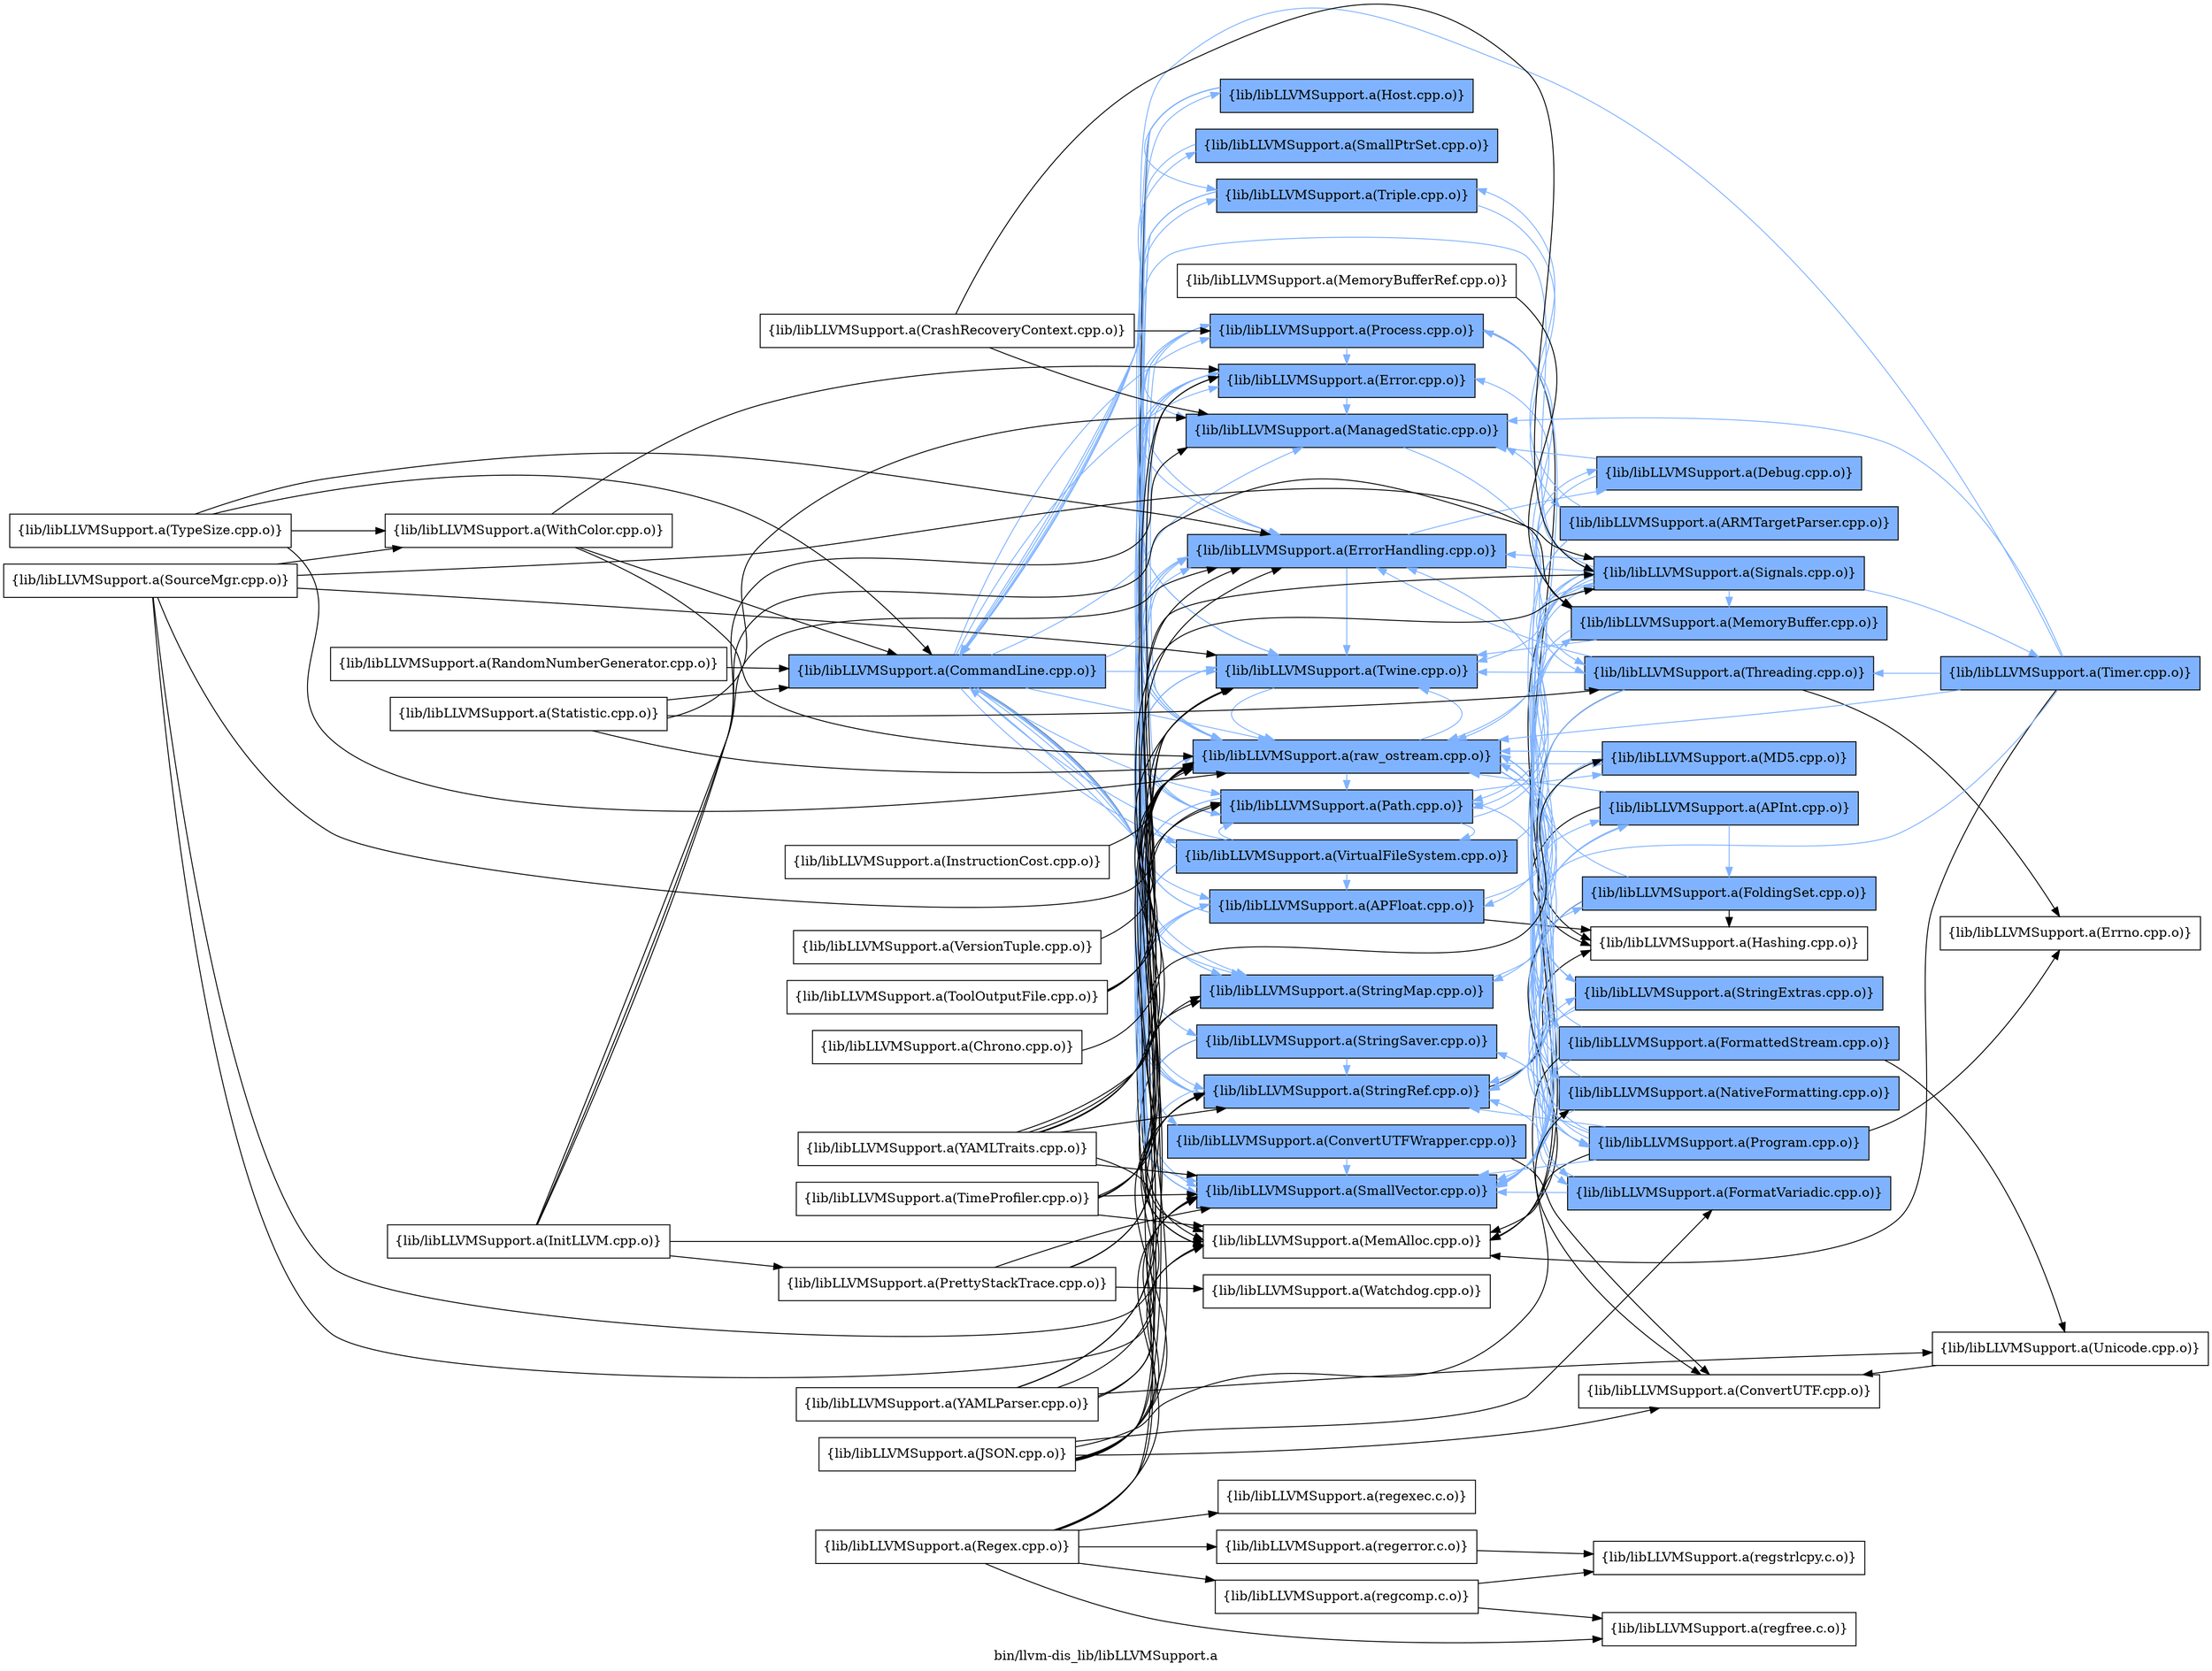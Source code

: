 digraph "bin/llvm-dis_lib/libLLVMSupport.a" {
	label="bin/llvm-dis_lib/libLLVMSupport.a";
	rankdir=LR;
	{ rank=same; Node0x55e042e008b8;  }
	{ rank=same; Node0x55e042dff4b8; Node0x55e042e018f8; Node0x55e042dfdc08; Node0x55e042dfe388; Node0x55e042dfe108; Node0x55e042e01808; Node0x55e042dfdf28; Node0x55e042dfd7a8; Node0x55e042dffff8; Node0x55e042e005e8; Node0x55e042e00d68; Node0x55e042dfed38; Node0x55e042dfe888; Node0x55e042e02438; Node0x55e042dfff58; Node0x55e042dffd28; Node0x55e042dff738; Node0x55e042dfd618;  }
	{ rank=same; Node0x55e042dffc38; Node0x55e042dffeb8; Node0x55e042e01f88; Node0x55e042dfd758; Node0x55e042dfd848; Node0x55e042dfe568; Node0x55e042dfeb58; Node0x55e042dfe018; Node0x55e042e02488; Node0x55e042dff238; Node0x55e042dffa58; Node0x55e042e00138; Node0x55e042e010d8; Node0x55e042e01ad8; Node0x55e042e01fd8;  }
	{ rank=same; Node0x55e042e008b8;  }
	{ rank=same; Node0x55e042dff4b8; Node0x55e042e018f8; Node0x55e042dfdc08; Node0x55e042dfe388; Node0x55e042dfe108; Node0x55e042e01808; Node0x55e042dfdf28; Node0x55e042dfd7a8; Node0x55e042dffff8; Node0x55e042e005e8; Node0x55e042e00d68; Node0x55e042dfed38; Node0x55e042dfe888; Node0x55e042e02438; Node0x55e042dfff58; Node0x55e042dffd28; Node0x55e042dff738; Node0x55e042dfd618;  }
	{ rank=same; Node0x55e042dffc38; Node0x55e042dffeb8; Node0x55e042e01f88; Node0x55e042dfd758; Node0x55e042dfd848; Node0x55e042dfe568; Node0x55e042dfeb58; Node0x55e042dfe018; Node0x55e042e02488; Node0x55e042dff238; Node0x55e042dffa58; Node0x55e042e00138; Node0x55e042e010d8; Node0x55e042e01ad8; Node0x55e042e01fd8;  }

	Node0x55e042e008b8 [shape=record,shape=box,group=1,style=filled,fillcolor="0.600000 0.5 1",label="{lib/libLLVMSupport.a(CommandLine.cpp.o)}"];
	Node0x55e042e008b8 -> Node0x55e042dff4b8[color="0.600000 0.5 1"];
	Node0x55e042e008b8 -> Node0x55e042e018f8[color="0.600000 0.5 1"];
	Node0x55e042e008b8 -> Node0x55e042dfdc08[color="0.600000 0.5 1"];
	Node0x55e042e008b8 -> Node0x55e042dfe388[color="0.600000 0.5 1"];
	Node0x55e042e008b8 -> Node0x55e042dfe108[color="0.600000 0.5 1"];
	Node0x55e042e008b8 -> Node0x55e042e01808;
	Node0x55e042e008b8 -> Node0x55e042dfdf28[color="0.600000 0.5 1"];
	Node0x55e042e008b8 -> Node0x55e042dfd7a8[color="0.600000 0.5 1"];
	Node0x55e042e008b8 -> Node0x55e042dffff8[color="0.600000 0.5 1"];
	Node0x55e042e008b8 -> Node0x55e042e005e8[color="0.600000 0.5 1"];
	Node0x55e042e008b8 -> Node0x55e042e00d68[color="0.600000 0.5 1"];
	Node0x55e042e008b8 -> Node0x55e042dfed38[color="0.600000 0.5 1"];
	Node0x55e042e008b8 -> Node0x55e042dfe888[color="0.600000 0.5 1"];
	Node0x55e042e008b8 -> Node0x55e042e02438[color="0.600000 0.5 1"];
	Node0x55e042e008b8 -> Node0x55e042dfff58[color="0.600000 0.5 1"];
	Node0x55e042e008b8 -> Node0x55e042dffd28[color="0.600000 0.5 1"];
	Node0x55e042e008b8 -> Node0x55e042dff738[color="0.600000 0.5 1"];
	Node0x55e042e008b8 -> Node0x55e042dfd618[color="0.600000 0.5 1"];
	Node0x55e042dfdc08 [shape=record,shape=box,group=1,style=filled,fillcolor="0.600000 0.5 1",label="{lib/libLLVMSupport.a(Error.cpp.o)}"];
	Node0x55e042dfdc08 -> Node0x55e042dfe388[color="0.600000 0.5 1"];
	Node0x55e042dfdc08 -> Node0x55e042dfe108[color="0.600000 0.5 1"];
	Node0x55e042dfdc08 -> Node0x55e042dfd7a8[color="0.600000 0.5 1"];
	Node0x55e042dfdc08 -> Node0x55e042dfe888[color="0.600000 0.5 1"];
	Node0x55e042dfdc08 -> Node0x55e042dfff58[color="0.600000 0.5 1"];
	Node0x55e042dff238 [shape=record,shape=box,group=1,style=filled,fillcolor="0.600000 0.5 1",label="{lib/libLLVMSupport.a(FormattedStream.cpp.o)}"];
	Node0x55e042dff238 -> Node0x55e042e01f88;
	Node0x55e042dff238 -> Node0x55e042dfd758[color="0.600000 0.5 1"];
	Node0x55e042dff238 -> Node0x55e042dfd7a8[color="0.600000 0.5 1"];
	Node0x55e042dff238 -> Node0x55e042e01d58;
	Node0x55e042dff238 -> Node0x55e042dfff58[color="0.600000 0.5 1"];
	Node0x55e042e00a98 [shape=record,shape=box,group=0,label="{lib/libLLVMSupport.a(InitLLVM.cpp.o)}"];
	Node0x55e042e00a98 -> Node0x55e042dfe388;
	Node0x55e042e00a98 -> Node0x55e042dfe108;
	Node0x55e042e00a98 -> Node0x55e042e01808;
	Node0x55e042e00a98 -> Node0x55e042e009a8;
	Node0x55e042e00a98 -> Node0x55e042dfd848;
	Node0x55e042e01808 [shape=record,shape=box,group=0,label="{lib/libLLVMSupport.a(MemAlloc.cpp.o)}"];
	Node0x55e042e02488 [shape=record,shape=box,group=1,style=filled,fillcolor="0.600000 0.5 1",label="{lib/libLLVMSupport.a(MemoryBuffer.cpp.o)}"];
	Node0x55e042e02488 -> Node0x55e042dff4b8[color="0.600000 0.5 1"];
	Node0x55e042e02488 -> Node0x55e042dfdc08[color="0.600000 0.5 1"];
	Node0x55e042e02488 -> Node0x55e042dfd7a8[color="0.600000 0.5 1"];
	Node0x55e042e02488 -> Node0x55e042dfe888[color="0.600000 0.5 1"];
	Node0x55e042e02488 -> Node0x55e042dff738[color="0.600000 0.5 1"];
	Node0x55e042e02488 -> Node0x55e042dfd618[color="0.600000 0.5 1"];
	Node0x55e042e02488 -> Node0x55e042e01ad8[color="0.600000 0.5 1"];
	Node0x55e042e01c18 [shape=record,shape=box,group=0,label="{lib/libLLVMSupport.a(MemoryBufferRef.cpp.o)}"];
	Node0x55e042e01c18 -> Node0x55e042e02488;
	Node0x55e042dfe0b8 [shape=record,shape=box,group=0,label="{lib/libLLVMSupport.a(ToolOutputFile.cpp.o)}"];
	Node0x55e042dfe0b8 -> Node0x55e042dfff58;
	Node0x55e042dfe0b8 -> Node0x55e042dff738;
	Node0x55e042dfe0b8 -> Node0x55e042dfd848;
	Node0x55e042e01718 [shape=record,shape=box,group=0,label="{lib/libLLVMSupport.a(WithColor.cpp.o)}"];
	Node0x55e042e01718 -> Node0x55e042e008b8;
	Node0x55e042e01718 -> Node0x55e042dfdc08;
	Node0x55e042e01718 -> Node0x55e042dfff58;
	Node0x55e042dfff58 [shape=record,shape=box,group=1,style=filled,fillcolor="0.600000 0.5 1",label="{lib/libLLVMSupport.a(raw_ostream.cpp.o)}"];
	Node0x55e042dfff58 -> Node0x55e042dfdc08[color="0.600000 0.5 1"];
	Node0x55e042dfff58 -> Node0x55e042dfe388[color="0.600000 0.5 1"];
	Node0x55e042dfff58 -> Node0x55e042dff238[color="0.600000 0.5 1"];
	Node0x55e042dfff58 -> Node0x55e042dffa58[color="0.600000 0.5 1"];
	Node0x55e042dfff58 -> Node0x55e042e00138[color="0.600000 0.5 1"];
	Node0x55e042dfff58 -> Node0x55e042e010d8[color="0.600000 0.5 1"];
	Node0x55e042dfff58 -> Node0x55e042dfd7a8[color="0.600000 0.5 1"];
	Node0x55e042dfff58 -> Node0x55e042dfe888[color="0.600000 0.5 1"];
	Node0x55e042dfff58 -> Node0x55e042dff738[color="0.600000 0.5 1"];
	Node0x55e042dfff58 -> Node0x55e042dfd618[color="0.600000 0.5 1"];
	Node0x55e042dfff58 -> Node0x55e042e01ad8[color="0.600000 0.5 1"];
	Node0x55e042dff4b8 [shape=record,shape=box,group=1,style=filled,fillcolor="0.600000 0.5 1",label="{lib/libLLVMSupport.a(APFloat.cpp.o)}"];
	Node0x55e042dff4b8 -> Node0x55e042dffc38[color="0.600000 0.5 1"];
	Node0x55e042dff4b8 -> Node0x55e042dfdc08[color="0.600000 0.5 1"];
	Node0x55e042dff4b8 -> Node0x55e042dffeb8;
	Node0x55e042dff4b8 -> Node0x55e042dfd7a8[color="0.600000 0.5 1"];
	Node0x55e042dff4b8 -> Node0x55e042e00d68[color="0.600000 0.5 1"];
	Node0x55e042dff4b8 -> Node0x55e042dfff58[color="0.600000 0.5 1"];
	Node0x55e042dffc38 [shape=record,shape=box,group=1,style=filled,fillcolor="0.600000 0.5 1",label="{lib/libLLVMSupport.a(APInt.cpp.o)}"];
	Node0x55e042dffc38 -> Node0x55e042dfeb58[color="0.600000 0.5 1"];
	Node0x55e042dffc38 -> Node0x55e042dffeb8;
	Node0x55e042dffc38 -> Node0x55e042dfd7a8[color="0.600000 0.5 1"];
	Node0x55e042dffc38 -> Node0x55e042dfff58[color="0.600000 0.5 1"];
	Node0x55e042dfd758 [shape=record,shape=box,group=1,style=filled,fillcolor="0.600000 0.5 1",label="{lib/libLLVMSupport.a(Debug.cpp.o)}"];
	Node0x55e042dfd758 -> Node0x55e042dfe108[color="0.600000 0.5 1"];
	Node0x55e042dfd758 -> Node0x55e042dfff58[color="0.600000 0.5 1"];
	Node0x55e042dfe108 [shape=record,shape=box,group=1,style=filled,fillcolor="0.600000 0.5 1",label="{lib/libLLVMSupport.a(ManagedStatic.cpp.o)}"];
	Node0x55e042dfe108 -> Node0x55e042dfe568[color="0.600000 0.5 1"];
	Node0x55e042e00138 [shape=record,shape=box,group=1,style=filled,fillcolor="0.600000 0.5 1",label="{lib/libLLVMSupport.a(MD5.cpp.o)}"];
	Node0x55e042e00138 -> Node0x55e042dfd7a8[color="0.600000 0.5 1"];
	Node0x55e042e00138 -> Node0x55e042dfff58[color="0.600000 0.5 1"];
	Node0x55e042dfd7a8 [shape=record,shape=box,group=1,style=filled,fillcolor="0.600000 0.5 1",label="{lib/libLLVMSupport.a(SmallVector.cpp.o)}"];
	Node0x55e042dfd7a8 -> Node0x55e042dfe388[color="0.600000 0.5 1"];
	Node0x55e042dffff8 [shape=record,shape=box,group=1,style=filled,fillcolor="0.600000 0.5 1",label="{lib/libLLVMSupport.a(StringMap.cpp.o)}"];
	Node0x55e042dffff8 -> Node0x55e042dfe388[color="0.600000 0.5 1"];
	Node0x55e042dffff8 -> Node0x55e042dfeb58[color="0.600000 0.5 1"];
	Node0x55e042e005e8 [shape=record,shape=box,group=1,style=filled,fillcolor="0.600000 0.5 1",label="{lib/libLLVMSupport.a(StringSaver.cpp.o)}"];
	Node0x55e042e005e8 -> Node0x55e042e01808;
	Node0x55e042e005e8 -> Node0x55e042dfd7a8[color="0.600000 0.5 1"];
	Node0x55e042e005e8 -> Node0x55e042e00d68[color="0.600000 0.5 1"];
	Node0x55e042dfed38 [shape=record,shape=box,group=1,style=filled,fillcolor="0.600000 0.5 1",label="{lib/libLLVMSupport.a(Triple.cpp.o)}"];
	Node0x55e042dfed38 -> Node0x55e042dfd7a8[color="0.600000 0.5 1"];
	Node0x55e042dfed38 -> Node0x55e042e00d68[color="0.600000 0.5 1"];
	Node0x55e042dfed38 -> Node0x55e042dfe018[color="0.600000 0.5 1"];
	Node0x55e042dfed38 -> Node0x55e042dfe888[color="0.600000 0.5 1"];
	Node0x55e042dfe888 [shape=record,shape=box,group=1,style=filled,fillcolor="0.600000 0.5 1",label="{lib/libLLVMSupport.a(Twine.cpp.o)}"];
	Node0x55e042dfe888 -> Node0x55e042dfd7a8[color="0.600000 0.5 1"];
	Node0x55e042dfe888 -> Node0x55e042dfff58[color="0.600000 0.5 1"];
	Node0x55e042dfdc58 [shape=record,shape=box,group=0,label="{lib/libLLVMSupport.a(TypeSize.cpp.o)}"];
	Node0x55e042dfdc58 -> Node0x55e042e008b8;
	Node0x55e042dfdc58 -> Node0x55e042dfe388;
	Node0x55e042dfdc58 -> Node0x55e042e01718;
	Node0x55e042dfdc58 -> Node0x55e042dfff58;
	Node0x55e042dfe388 [shape=record,shape=box,group=1,style=filled,fillcolor="0.600000 0.5 1",label="{lib/libLLVMSupport.a(ErrorHandling.cpp.o)}"];
	Node0x55e042dfe388 -> Node0x55e042dfd758[color="0.600000 0.5 1"];
	Node0x55e042dfe388 -> Node0x55e042dfe888[color="0.600000 0.5 1"];
	Node0x55e042dfe388 -> Node0x55e042dfff58[color="0.600000 0.5 1"];
	Node0x55e042dfe388 -> Node0x55e042dfd848[color="0.600000 0.5 1"];
	Node0x55e042e01fd8 [shape=record,shape=box,group=1,style=filled,fillcolor="0.600000 0.5 1",label="{lib/libLLVMSupport.a(StringExtras.cpp.o)}"];
	Node0x55e042e01fd8 -> Node0x55e042dfd7a8[color="0.600000 0.5 1"];
	Node0x55e042e01fd8 -> Node0x55e042e00d68[color="0.600000 0.5 1"];
	Node0x55e042e01fd8 -> Node0x55e042dfff58[color="0.600000 0.5 1"];
	Node0x55e042e00d68 [shape=record,shape=box,group=1,style=filled,fillcolor="0.600000 0.5 1",label="{lib/libLLVMSupport.a(StringRef.cpp.o)}"];
	Node0x55e042e00d68 -> Node0x55e042dff4b8[color="0.600000 0.5 1"];
	Node0x55e042e00d68 -> Node0x55e042dffc38[color="0.600000 0.5 1"];
	Node0x55e042e00d68 -> Node0x55e042dfdc08[color="0.600000 0.5 1"];
	Node0x55e042e00d68 -> Node0x55e042dffeb8;
	Node0x55e042e00d68 -> Node0x55e042dfd7a8[color="0.600000 0.5 1"];
	Node0x55e042dfeb58 [shape=record,shape=box,group=1,style=filled,fillcolor="0.600000 0.5 1",label="{lib/libLLVMSupport.a(FoldingSet.cpp.o)}"];
	Node0x55e042dfeb58 -> Node0x55e042dfe388[color="0.600000 0.5 1"];
	Node0x55e042dfeb58 -> Node0x55e042dffeb8;
	Node0x55e042dfeb58 -> Node0x55e042e01808;
	Node0x55e042dfeb58 -> Node0x55e042dfd7a8[color="0.600000 0.5 1"];
	Node0x55e042dff968 [shape=record,shape=box,group=0,label="{lib/libLLVMSupport.a(Regex.cpp.o)}"];
	Node0x55e042dff968 -> Node0x55e042dfd7a8;
	Node0x55e042dff968 -> Node0x55e042e00d68;
	Node0x55e042dff968 -> Node0x55e042dfe888;
	Node0x55e042dff968 -> Node0x55e042e00728;
	Node0x55e042dff968 -> Node0x55e042dffbe8;
	Node0x55e042dff968 -> Node0x55e042e00d18;
	Node0x55e042dff968 -> Node0x55e042e00bd8;
	Node0x55e042dfdf28 [shape=record,shape=box,group=1,style=filled,fillcolor="0.600000 0.5 1",label="{lib/libLLVMSupport.a(SmallPtrSet.cpp.o)}"];
	Node0x55e042dfdf28 -> Node0x55e042dfe388[color="0.600000 0.5 1"];
	Node0x55e042dffeb8 [shape=record,shape=box,group=0,label="{lib/libLLVMSupport.a(Hashing.cpp.o)}"];
	Node0x55e042dff738 [shape=record,shape=box,group=1,style=filled,fillcolor="0.600000 0.5 1",label="{lib/libLLVMSupport.a(Path.cpp.o)}"];
	Node0x55e042dff738 -> Node0x55e042dfdc08[color="0.600000 0.5 1"];
	Node0x55e042dff738 -> Node0x55e042e00138[color="0.600000 0.5 1"];
	Node0x55e042dff738 -> Node0x55e042dfd7a8[color="0.600000 0.5 1"];
	Node0x55e042dff738 -> Node0x55e042e00d68[color="0.600000 0.5 1"];
	Node0x55e042dff738 -> Node0x55e042dfe888[color="0.600000 0.5 1"];
	Node0x55e042dff738 -> Node0x55e042e02438[color="0.600000 0.5 1"];
	Node0x55e042dff738 -> Node0x55e042dfd618[color="0.600000 0.5 1"];
	Node0x55e042dff738 -> Node0x55e042dfd848[color="0.600000 0.5 1"];
	Node0x55e042dfea18 [shape=record,shape=box,group=0,label="{lib/libLLVMSupport.a(SourceMgr.cpp.o)}"];
	Node0x55e042dfea18 -> Node0x55e042e02488;
	Node0x55e042dfea18 -> Node0x55e042dfd7a8;
	Node0x55e042dfea18 -> Node0x55e042e00d68;
	Node0x55e042dfea18 -> Node0x55e042dfe888;
	Node0x55e042dfea18 -> Node0x55e042e01718;
	Node0x55e042dfea18 -> Node0x55e042dfff58;
	Node0x55e042dfe568 [shape=record,shape=box,group=1,style=filled,fillcolor="0.600000 0.5 1",label="{lib/libLLVMSupport.a(Threading.cpp.o)}"];
	Node0x55e042dfe568 -> Node0x55e042dfe388[color="0.600000 0.5 1"];
	Node0x55e042dfe568 -> Node0x55e042e01808;
	Node0x55e042dfe568 -> Node0x55e042dfd7a8[color="0.600000 0.5 1"];
	Node0x55e042dfe568 -> Node0x55e042e00d68[color="0.600000 0.5 1"];
	Node0x55e042dfe568 -> Node0x55e042dfe888[color="0.600000 0.5 1"];
	Node0x55e042dfe568 -> Node0x55e042e01308;
	Node0x55e042e009a8 [shape=record,shape=box,group=0,label="{lib/libLLVMSupport.a(PrettyStackTrace.cpp.o)}"];
	Node0x55e042e009a8 -> Node0x55e042dfd7a8;
	Node0x55e042e009a8 -> Node0x55e042dfff58;
	Node0x55e042e009a8 -> Node0x55e042dfd848;
	Node0x55e042e009a8 -> Node0x55e042dfee28;
	Node0x55e042dffa58 [shape=record,shape=box,group=1,style=filled,fillcolor="0.600000 0.5 1",label="{lib/libLLVMSupport.a(FormatVariadic.cpp.o)}"];
	Node0x55e042dffa58 -> Node0x55e042dfd7a8[color="0.600000 0.5 1"];
	Node0x55e042dffa58 -> Node0x55e042e00d68[color="0.600000 0.5 1"];
	Node0x55e042e010d8 [shape=record,shape=box,group=1,style=filled,fillcolor="0.600000 0.5 1",label="{lib/libLLVMSupport.a(NativeFormatting.cpp.o)}"];
	Node0x55e042e010d8 -> Node0x55e042dfd7a8[color="0.600000 0.5 1"];
	Node0x55e042e010d8 -> Node0x55e042dfff58[color="0.600000 0.5 1"];
	Node0x55e042e006d8 [shape=record,shape=box,group=0,label="{lib/libLLVMSupport.a(Chrono.cpp.o)}"];
	Node0x55e042e006d8 -> Node0x55e042dfff58;
	Node0x55e042e018f8 [shape=record,shape=box,group=1,style=filled,fillcolor="0.600000 0.5 1",label="{lib/libLLVMSupport.a(ConvertUTFWrapper.cpp.o)}"];
	Node0x55e042e018f8 -> Node0x55e042e01f88;
	Node0x55e042e018f8 -> Node0x55e042dfd7a8[color="0.600000 0.5 1"];
	Node0x55e042e02438 [shape=record,shape=box,group=1,style=filled,fillcolor="0.600000 0.5 1",label="{lib/libLLVMSupport.a(VirtualFileSystem.cpp.o)}"];
	Node0x55e042e02438 -> Node0x55e042dff4b8[color="0.600000 0.5 1"];
	Node0x55e042e02438 -> Node0x55e042e008b8[color="0.600000 0.5 1"];
	Node0x55e042e02438 -> Node0x55e042dfdc08[color="0.600000 0.5 1"];
	Node0x55e042e02438 -> Node0x55e042e01808;
	Node0x55e042e02438 -> Node0x55e042e02488[color="0.600000 0.5 1"];
	Node0x55e042e02438 -> Node0x55e042dfd7a8[color="0.600000 0.5 1"];
	Node0x55e042e02438 -> Node0x55e042dffff8[color="0.600000 0.5 1"];
	Node0x55e042e02438 -> Node0x55e042e00d68[color="0.600000 0.5 1"];
	Node0x55e042e02438 -> Node0x55e042dfe888[color="0.600000 0.5 1"];
	Node0x55e042e02438 -> Node0x55e042dfff58[color="0.600000 0.5 1"];
	Node0x55e042e02438 -> Node0x55e042dff738[color="0.600000 0.5 1"];
	Node0x55e042dffd28 [shape=record,shape=box,group=1,style=filled,fillcolor="0.600000 0.5 1",label="{lib/libLLVMSupport.a(Host.cpp.o)}"];
	Node0x55e042dffd28 -> Node0x55e042e01808;
	Node0x55e042dffd28 -> Node0x55e042dffff8[color="0.600000 0.5 1"];
	Node0x55e042dffd28 -> Node0x55e042e00d68[color="0.600000 0.5 1"];
	Node0x55e042dffd28 -> Node0x55e042dfed38[color="0.600000 0.5 1"];
	Node0x55e042dffd28 -> Node0x55e042dfff58[color="0.600000 0.5 1"];
	Node0x55e042dfd618 [shape=record,shape=box,group=1,style=filled,fillcolor="0.600000 0.5 1",label="{lib/libLLVMSupport.a(Process.cpp.o)}"];
	Node0x55e042dfd618 -> Node0x55e042dfdc08[color="0.600000 0.5 1"];
	Node0x55e042dfd618 -> Node0x55e042dffeb8;
	Node0x55e042dfd618 -> Node0x55e042dfe108[color="0.600000 0.5 1"];
	Node0x55e042dfd618 -> Node0x55e042dfd7a8[color="0.600000 0.5 1"];
	Node0x55e042dfd618 -> Node0x55e042e01fd8[color="0.600000 0.5 1"];
	Node0x55e042dfd618 -> Node0x55e042dff738[color="0.600000 0.5 1"];
	Node0x55e042e01f88 [shape=record,shape=box,group=0,label="{lib/libLLVMSupport.a(ConvertUTF.cpp.o)}"];
	Node0x55e042dfd848 [shape=record,shape=box,group=1,style=filled,fillcolor="0.600000 0.5 1",label="{lib/libLLVMSupport.a(Signals.cpp.o)}"];
	Node0x55e042dfd848 -> Node0x55e042e008b8[color="0.600000 0.5 1"];
	Node0x55e042dfd848 -> Node0x55e042dfe388[color="0.600000 0.5 1"];
	Node0x55e042dfd848 -> Node0x55e042dffa58[color="0.600000 0.5 1"];
	Node0x55e042dfd848 -> Node0x55e042dfe108[color="0.600000 0.5 1"];
	Node0x55e042dfd848 -> Node0x55e042e01808;
	Node0x55e042dfd848 -> Node0x55e042e02488[color="0.600000 0.5 1"];
	Node0x55e042dfd848 -> Node0x55e042e010d8[color="0.600000 0.5 1"];
	Node0x55e042dfd848 -> Node0x55e042dfd7a8[color="0.600000 0.5 1"];
	Node0x55e042dfd848 -> Node0x55e042e00d68[color="0.600000 0.5 1"];
	Node0x55e042dfd848 -> Node0x55e042dffa08[color="0.600000 0.5 1"];
	Node0x55e042dfd848 -> Node0x55e042dfe888[color="0.600000 0.5 1"];
	Node0x55e042dfd848 -> Node0x55e042dfff58[color="0.600000 0.5 1"];
	Node0x55e042dfd848 -> Node0x55e042dff738[color="0.600000 0.5 1"];
	Node0x55e042dfd848 -> Node0x55e042e01ad8[color="0.600000 0.5 1"];
	Node0x55e042dfd848 -> Node0x55e042dfe568[color="0.600000 0.5 1"];
	Node0x55e042e01d58 [shape=record,shape=box,group=0,label="{lib/libLLVMSupport.a(Unicode.cpp.o)}"];
	Node0x55e042e01d58 -> Node0x55e042e01f88;
	Node0x55e042e00db8 [shape=record,shape=box,group=0,label="{lib/libLLVMSupport.a(InstructionCost.cpp.o)}"];
	Node0x55e042e00db8 -> Node0x55e042dfff58;
	Node0x55e042e01ad8 [shape=record,shape=box,group=1,style=filled,fillcolor="0.600000 0.5 1",label="{lib/libLLVMSupport.a(Program.cpp.o)}"];
	Node0x55e042e01ad8 -> Node0x55e042e01808;
	Node0x55e042e01ad8 -> Node0x55e042dfd7a8[color="0.600000 0.5 1"];
	Node0x55e042e01ad8 -> Node0x55e042e01fd8[color="0.600000 0.5 1"];
	Node0x55e042e01ad8 -> Node0x55e042e005e8[color="0.600000 0.5 1"];
	Node0x55e042e01ad8 -> Node0x55e042e00d68[color="0.600000 0.5 1"];
	Node0x55e042e01ad8 -> Node0x55e042dfff58[color="0.600000 0.5 1"];
	Node0x55e042e01ad8 -> Node0x55e042dff738[color="0.600000 0.5 1"];
	Node0x55e042e01ad8 -> Node0x55e042e01308;
	Node0x55e042dfee28 [shape=record,shape=box,group=0,label="{lib/libLLVMSupport.a(Watchdog.cpp.o)}"];
	Node0x55e042dfece8 [shape=record,shape=box,group=0,label="{lib/libLLVMSupport.a(RandomNumberGenerator.cpp.o)}"];
	Node0x55e042dfece8 -> Node0x55e042e008b8;
	Node0x55e042e00728 [shape=record,shape=box,group=0,label="{lib/libLLVMSupport.a(regcomp.c.o)}"];
	Node0x55e042e00728 -> Node0x55e042e00bd8;
	Node0x55e042e00728 -> Node0x55e042dfebf8;
	Node0x55e042dffbe8 [shape=record,shape=box,group=0,label="{lib/libLLVMSupport.a(regerror.c.o)}"];
	Node0x55e042dffbe8 -> Node0x55e042dfebf8;
	Node0x55e042e00d18 [shape=record,shape=box,group=0,label="{lib/libLLVMSupport.a(regexec.c.o)}"];
	Node0x55e042e00bd8 [shape=record,shape=box,group=0,label="{lib/libLLVMSupport.a(regfree.c.o)}"];
	Node0x55e042e01948 [shape=record,shape=box,group=0,label="{lib/libLLVMSupport.a(Statistic.cpp.o)}"];
	Node0x55e042e01948 -> Node0x55e042e008b8;
	Node0x55e042e01948 -> Node0x55e042dfe108;
	Node0x55e042e01948 -> Node0x55e042dfff58;
	Node0x55e042e01948 -> Node0x55e042dfe568;
	Node0x55e042dfee78 [shape=record,shape=box,group=0,label="{lib/libLLVMSupport.a(TimeProfiler.cpp.o)}"];
	Node0x55e042dfee78 -> Node0x55e042dfdc08;
	Node0x55e042dfee78 -> Node0x55e042e01808;
	Node0x55e042dfee78 -> Node0x55e042dfd7a8;
	Node0x55e042dfee78 -> Node0x55e042dffff8;
	Node0x55e042dfee78 -> Node0x55e042dfe888;
	Node0x55e042dfee78 -> Node0x55e042dfff58;
	Node0x55e042dfee78 -> Node0x55e042dff738;
	Node0x55e042dff5f8 [shape=record,shape=box,group=0,label="{lib/libLLVMSupport.a(JSON.cpp.o)}"];
	Node0x55e042dff5f8 -> Node0x55e042e01f88;
	Node0x55e042dff5f8 -> Node0x55e042dfdc08;
	Node0x55e042dff5f8 -> Node0x55e042dffa58;
	Node0x55e042dff5f8 -> Node0x55e042e01808;
	Node0x55e042dff5f8 -> Node0x55e042e010d8;
	Node0x55e042dff5f8 -> Node0x55e042dfd7a8;
	Node0x55e042dff5f8 -> Node0x55e042e00d68;
	Node0x55e042dff5f8 -> Node0x55e042dfe888;
	Node0x55e042dff5f8 -> Node0x55e042dfff58;
	Node0x55e042dffa08 [shape=record,shape=box,group=1,style=filled,fillcolor="0.600000 0.5 1",label="{lib/libLLVMSupport.a(Timer.cpp.o)}"];
	Node0x55e042dffa08 -> Node0x55e042e008b8[color="0.600000 0.5 1"];
	Node0x55e042dffa08 -> Node0x55e042dfe108[color="0.600000 0.5 1"];
	Node0x55e042dffa08 -> Node0x55e042e01808;
	Node0x55e042dffa08 -> Node0x55e042dffff8[color="0.600000 0.5 1"];
	Node0x55e042dffa08 -> Node0x55e042dfff58[color="0.600000 0.5 1"];
	Node0x55e042dffa08 -> Node0x55e042dfe568[color="0.600000 0.5 1"];
	Node0x55e042dfe018 [shape=record,shape=box,group=1,style=filled,fillcolor="0.600000 0.5 1",label="{lib/libLLVMSupport.a(ARMTargetParser.cpp.o)}"];
	Node0x55e042dfe018 -> Node0x55e042dfd7a8[color="0.600000 0.5 1"];
	Node0x55e042dfe018 -> Node0x55e042e00d68[color="0.600000 0.5 1"];
	Node0x55e042dfe018 -> Node0x55e042dfed38[color="0.600000 0.5 1"];
	Node0x55e042e00b88 [shape=record,shape=box,group=0,label="{lib/libLLVMSupport.a(YAMLParser.cpp.o)}"];
	Node0x55e042e00b88 -> Node0x55e042dfe388;
	Node0x55e042e00b88 -> Node0x55e042e01808;
	Node0x55e042e00b88 -> Node0x55e042dfd7a8;
	Node0x55e042e00b88 -> Node0x55e042e00d68;
	Node0x55e042e00b88 -> Node0x55e042e01d58;
	Node0x55e042e00b88 -> Node0x55e042dfff58;
	Node0x55e042dfebf8 [shape=record,shape=box,group=0,label="{lib/libLLVMSupport.a(regstrlcpy.c.o)}"];
	Node0x55e042dfe838 [shape=record,shape=box,group=0,label="{lib/libLLVMSupport.a(CrashRecoveryContext.cpp.o)}"];
	Node0x55e042dfe838 -> Node0x55e042dfe108;
	Node0x55e042dfe838 -> Node0x55e042dfd618;
	Node0x55e042dfe838 -> Node0x55e042dfd848;
	Node0x55e042e01308 [shape=record,shape=box,group=0,label="{lib/libLLVMSupport.a(Errno.cpp.o)}"];
	Node0x55e042dfe9c8 [shape=record,shape=box,group=0,label="{lib/libLLVMSupport.a(YAMLTraits.cpp.o)}"];
	Node0x55e042dfe9c8 -> Node0x55e042dfe388;
	Node0x55e042dfe9c8 -> Node0x55e042e01808;
	Node0x55e042dfe9c8 -> Node0x55e042e00138;
	Node0x55e042dfe9c8 -> Node0x55e042dfd7a8;
	Node0x55e042dfe9c8 -> Node0x55e042dffff8;
	Node0x55e042dfe9c8 -> Node0x55e042e00d68;
	Node0x55e042dfe9c8 -> Node0x55e042dfe888;
	Node0x55e042dfe9c8 -> Node0x55e042dfff58;
	Node0x55e042dff008 [shape=record,shape=box,group=0,label="{lib/libLLVMSupport.a(VersionTuple.cpp.o)}"];
	Node0x55e042dff008 -> Node0x55e042dfff58;
}
